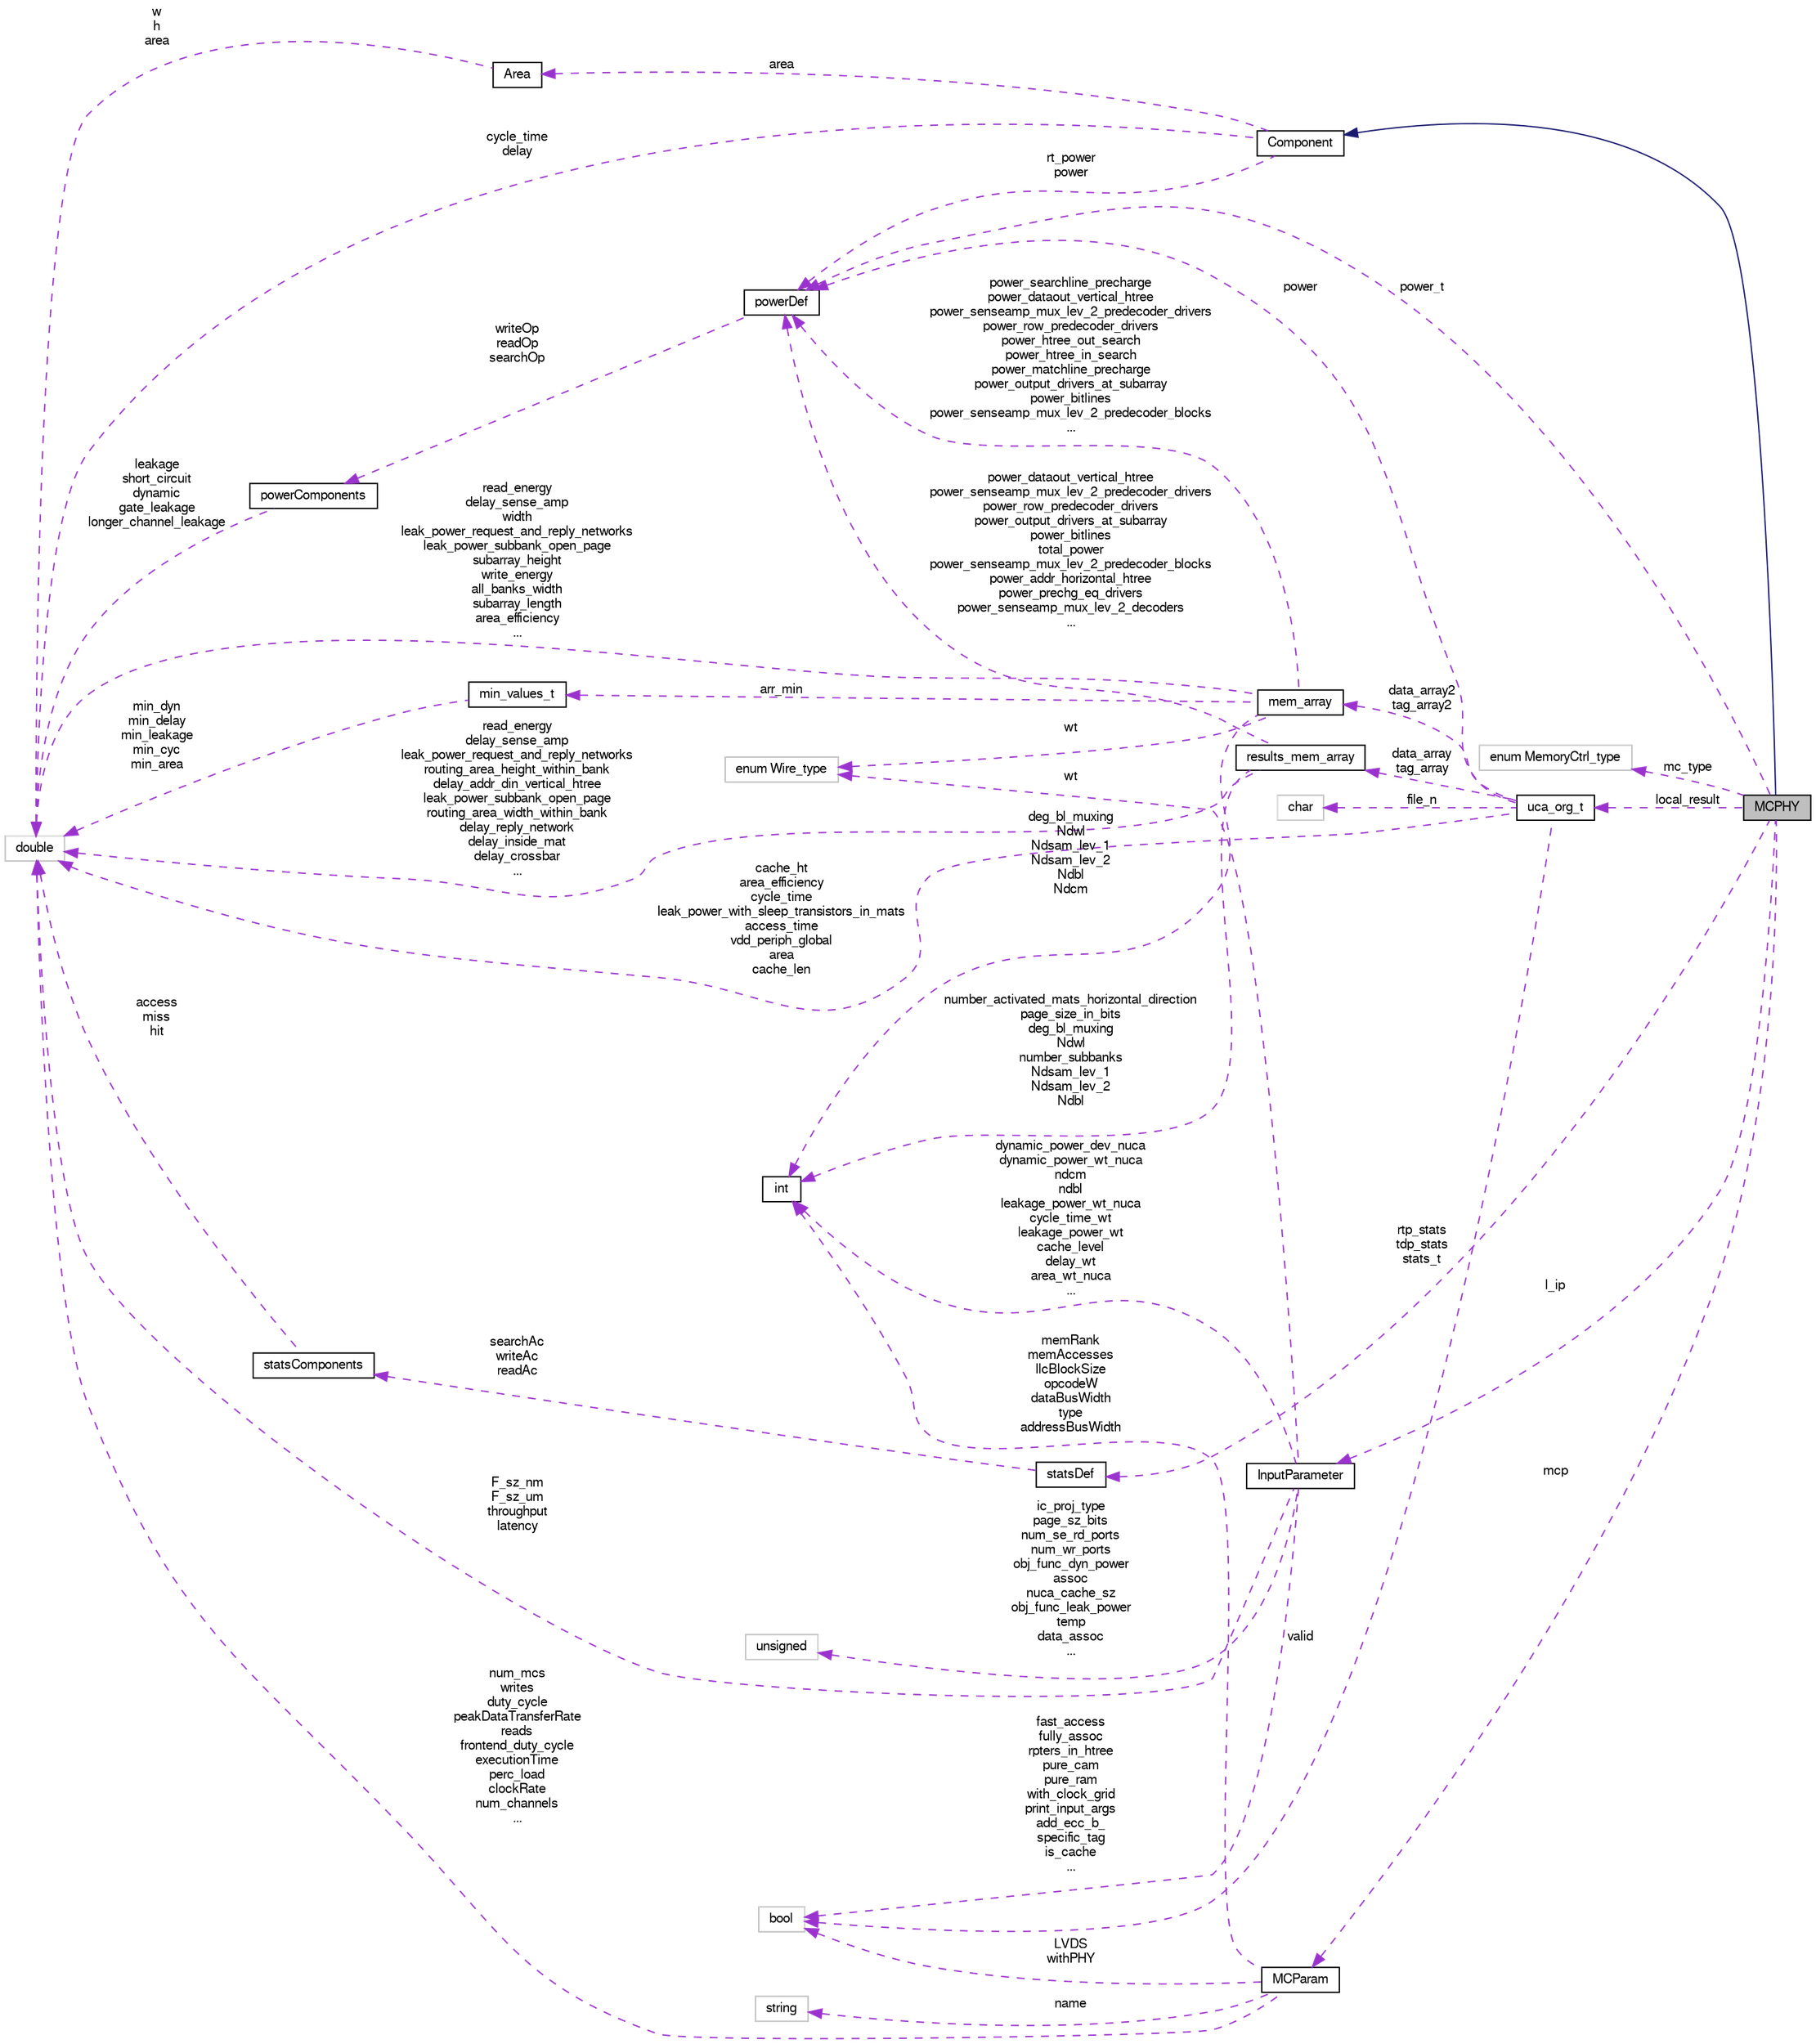 digraph G
{
  bgcolor="transparent";
  edge [fontname="FreeSans",fontsize="10",labelfontname="FreeSans",labelfontsize="10"];
  node [fontname="FreeSans",fontsize="10",shape=record];
  rankdir=LR;
  Node1 [label="MCPHY",height=0.2,width=0.4,color="black", fillcolor="grey75", style="filled" fontcolor="black"];
  Node2 -> Node1 [dir=back,color="midnightblue",fontsize="10",style="solid",fontname="FreeSans"];
  Node2 [label="Component",height=0.2,width=0.4,color="black",URL="$classComponent.html"];
  Node3 -> Node2 [dir=back,color="darkorchid3",fontsize="10",style="dashed",label="cycle_time\ndelay",fontname="FreeSans"];
  Node3 [label="double",height=0.2,width=0.4,color="grey75"];
  Node4 -> Node2 [dir=back,color="darkorchid3",fontsize="10",style="dashed",label="rt_power\npower",fontname="FreeSans"];
  Node4 [label="powerDef",height=0.2,width=0.4,color="black",URL="$classpowerDef.html"];
  Node5 -> Node4 [dir=back,color="darkorchid3",fontsize="10",style="dashed",label="writeOp\nreadOp\nsearchOp",fontname="FreeSans"];
  Node5 [label="powerComponents",height=0.2,width=0.4,color="black",URL="$classpowerComponents.html"];
  Node3 -> Node5 [dir=back,color="darkorchid3",fontsize="10",style="dashed",label="leakage\nshort_circuit\ndynamic\ngate_leakage\nlonger_channel_leakage",fontname="FreeSans"];
  Node6 -> Node2 [dir=back,color="darkorchid3",fontsize="10",style="dashed",label="area",fontname="FreeSans"];
  Node6 [label="Area",height=0.2,width=0.4,color="black",URL="$classArea.html"];
  Node3 -> Node6 [dir=back,color="darkorchid3",fontsize="10",style="dashed",label="w\nh\narea",fontname="FreeSans"];
  Node7 -> Node1 [dir=back,color="darkorchid3",fontsize="10",style="dashed",label="mc_type",fontname="FreeSans"];
  Node7 [label="enum MemoryCtrl_type",height=0.2,width=0.4,color="grey75"];
  Node4 -> Node1 [dir=back,color="darkorchid3",fontsize="10",style="dashed",label="power_t",fontname="FreeSans"];
  Node8 -> Node1 [dir=back,color="darkorchid3",fontsize="10",style="dashed",label="local_result",fontname="FreeSans"];
  Node8 [label="uca_org_t",height=0.2,width=0.4,color="black",URL="$classuca__org__t.html"];
  Node3 -> Node8 [dir=back,color="darkorchid3",fontsize="10",style="dashed",label="cache_ht\narea_efficiency\ncycle_time\nleak_power_with_sleep_transistors_in_mats\naccess_time\nvdd_periph_global\narea\ncache_len",fontname="FreeSans"];
  Node9 -> Node8 [dir=back,color="darkorchid3",fontsize="10",style="dashed",label="file_n",fontname="FreeSans"];
  Node9 [label="char",height=0.2,width=0.4,color="grey75"];
  Node4 -> Node8 [dir=back,color="darkorchid3",fontsize="10",style="dashed",label="power",fontname="FreeSans"];
  Node10 -> Node8 [dir=back,color="darkorchid3",fontsize="10",style="dashed",label="data_array2\ntag_array2",fontname="FreeSans"];
  Node10 [label="mem_array",height=0.2,width=0.4,color="black",URL="$classmem__array.html"];
  Node3 -> Node10 [dir=back,color="darkorchid3",fontsize="10",style="dashed",label="read_energy\ndelay_sense_amp\nwidth\nleak_power_request_and_reply_networks\nleak_power_subbank_open_page\nsubarray_height\nwrite_energy\nall_banks_width\nsubarray_length\narea_efficiency\n...",fontname="FreeSans"];
  Node11 -> Node10 [dir=back,color="darkorchid3",fontsize="10",style="dashed",label="arr_min",fontname="FreeSans"];
  Node11 [label="min_values_t",height=0.2,width=0.4,color="black",URL="$classmin__values__t.html"];
  Node3 -> Node11 [dir=back,color="darkorchid3",fontsize="10",style="dashed",label="min_dyn\nmin_delay\nmin_leakage\nmin_cyc\nmin_area",fontname="FreeSans"];
  Node4 -> Node10 [dir=back,color="darkorchid3",fontsize="10",style="dashed",label="power_searchline_precharge\npower_dataout_vertical_htree\npower_senseamp_mux_lev_2_predecoder_drivers\npower_row_predecoder_drivers\npower_htree_out_search\npower_htree_in_search\npower_matchline_precharge\npower_output_drivers_at_subarray\npower_bitlines\npower_senseamp_mux_lev_2_predecoder_blocks\n...",fontname="FreeSans"];
  Node12 -> Node10 [dir=back,color="darkorchid3",fontsize="10",style="dashed",label="deg_bl_muxing\nNdwl\nNdsam_lev_1\nNdsam_lev_2\nNdbl\nNdcm",fontname="FreeSans"];
  Node12 [label="int",height=0.2,width=0.4,color="black",URL="$classint.html"];
  Node13 -> Node10 [dir=back,color="darkorchid3",fontsize="10",style="dashed",label="wt",fontname="FreeSans"];
  Node13 [label="enum Wire_type",height=0.2,width=0.4,color="grey75"];
  Node14 -> Node8 [dir=back,color="darkorchid3",fontsize="10",style="dashed",label="data_array\ntag_array",fontname="FreeSans"];
  Node14 [label="results_mem_array",height=0.2,width=0.4,color="black",URL="$structresults__mem__array.html"];
  Node3 -> Node14 [dir=back,color="darkorchid3",fontsize="10",style="dashed",label="read_energy\ndelay_sense_amp\nleak_power_request_and_reply_networks\nrouting_area_height_within_bank\ndelay_addr_din_vertical_htree\nleak_power_subbank_open_page\nrouting_area_width_within_bank\ndelay_reply_network\ndelay_inside_mat\ndelay_crossbar\n...",fontname="FreeSans"];
  Node4 -> Node14 [dir=back,color="darkorchid3",fontsize="10",style="dashed",label="power_dataout_vertical_htree\npower_senseamp_mux_lev_2_predecoder_drivers\npower_row_predecoder_drivers\npower_output_drivers_at_subarray\npower_bitlines\ntotal_power\npower_senseamp_mux_lev_2_predecoder_blocks\npower_addr_horizontal_htree\npower_prechg_eq_drivers\npower_senseamp_mux_lev_2_decoders\n...",fontname="FreeSans"];
  Node12 -> Node14 [dir=back,color="darkorchid3",fontsize="10",style="dashed",label="number_activated_mats_horizontal_direction\npage_size_in_bits\ndeg_bl_muxing\nNdwl\nnumber_subbanks\nNdsam_lev_1\nNdsam_lev_2\nNdbl",fontname="FreeSans"];
  Node15 -> Node8 [dir=back,color="darkorchid3",fontsize="10",style="dashed",label="valid",fontname="FreeSans"];
  Node15 [label="bool",height=0.2,width=0.4,color="grey75"];
  Node16 -> Node1 [dir=back,color="darkorchid3",fontsize="10",style="dashed",label="rtp_stats\ntdp_stats\nstats_t",fontname="FreeSans"];
  Node16 [label="statsDef",height=0.2,width=0.4,color="black",URL="$classstatsDef.html"];
  Node17 -> Node16 [dir=back,color="darkorchid3",fontsize="10",style="dashed",label="searchAc\nwriteAc\nreadAc",fontname="FreeSans"];
  Node17 [label="statsComponents",height=0.2,width=0.4,color="black",URL="$classstatsComponents.html"];
  Node3 -> Node17 [dir=back,color="darkorchid3",fontsize="10",style="dashed",label="access\nmiss\nhit",fontname="FreeSans"];
  Node18 -> Node1 [dir=back,color="darkorchid3",fontsize="10",style="dashed",label="mcp",fontname="FreeSans"];
  Node18 [label="MCParam",height=0.2,width=0.4,color="black",URL="$classMCParam.html"];
  Node3 -> Node18 [dir=back,color="darkorchid3",fontsize="10",style="dashed",label="num_mcs\nwrites\nduty_cycle\npeakDataTransferRate\nreads\nfrontend_duty_cycle\nexecutionTime\nperc_load\nclockRate\nnum_channels\n...",fontname="FreeSans"];
  Node19 -> Node18 [dir=back,color="darkorchid3",fontsize="10",style="dashed",label="name",fontname="FreeSans"];
  Node19 [label="string",height=0.2,width=0.4,color="grey75"];
  Node12 -> Node18 [dir=back,color="darkorchid3",fontsize="10",style="dashed",label="memRank\nmemAccesses\nllcBlockSize\nopcodeW\ndataBusWidth\ntype\naddressBusWidth",fontname="FreeSans"];
  Node15 -> Node18 [dir=back,color="darkorchid3",fontsize="10",style="dashed",label="LVDS\nwithPHY",fontname="FreeSans"];
  Node20 -> Node1 [dir=back,color="darkorchid3",fontsize="10",style="dashed",label="l_ip",fontname="FreeSans"];
  Node20 [label="InputParameter",height=0.2,width=0.4,color="black",URL="$classInputParameter.html"];
  Node3 -> Node20 [dir=back,color="darkorchid3",fontsize="10",style="dashed",label="F_sz_nm\nF_sz_um\nthroughput\nlatency",fontname="FreeSans"];
  Node12 -> Node20 [dir=back,color="darkorchid3",fontsize="10",style="dashed",label="dynamic_power_dev_nuca\ndynamic_power_wt_nuca\nndcm\nndbl\nleakage_power_wt_nuca\ncycle_time_wt\nleakage_power_wt\ncache_level\ndelay_wt\narea_wt_nuca\n...",fontname="FreeSans"];
  Node15 -> Node20 [dir=back,color="darkorchid3",fontsize="10",style="dashed",label="fast_access\nfully_assoc\nrpters_in_htree\npure_cam\npure_ram\nwith_clock_grid\nprint_input_args\nadd_ecc_b_\nspecific_tag\nis_cache\n...",fontname="FreeSans"];
  Node13 -> Node20 [dir=back,color="darkorchid3",fontsize="10",style="dashed",label="wt",fontname="FreeSans"];
  Node21 -> Node20 [dir=back,color="darkorchid3",fontsize="10",style="dashed",label="ic_proj_type\npage_sz_bits\nnum_se_rd_ports\nnum_wr_ports\nobj_func_dyn_power\nassoc\nnuca_cache_sz\nobj_func_leak_power\ntemp\ndata_assoc\n...",fontname="FreeSans"];
  Node21 [label="unsigned",height=0.2,width=0.4,color="grey75"];
}
